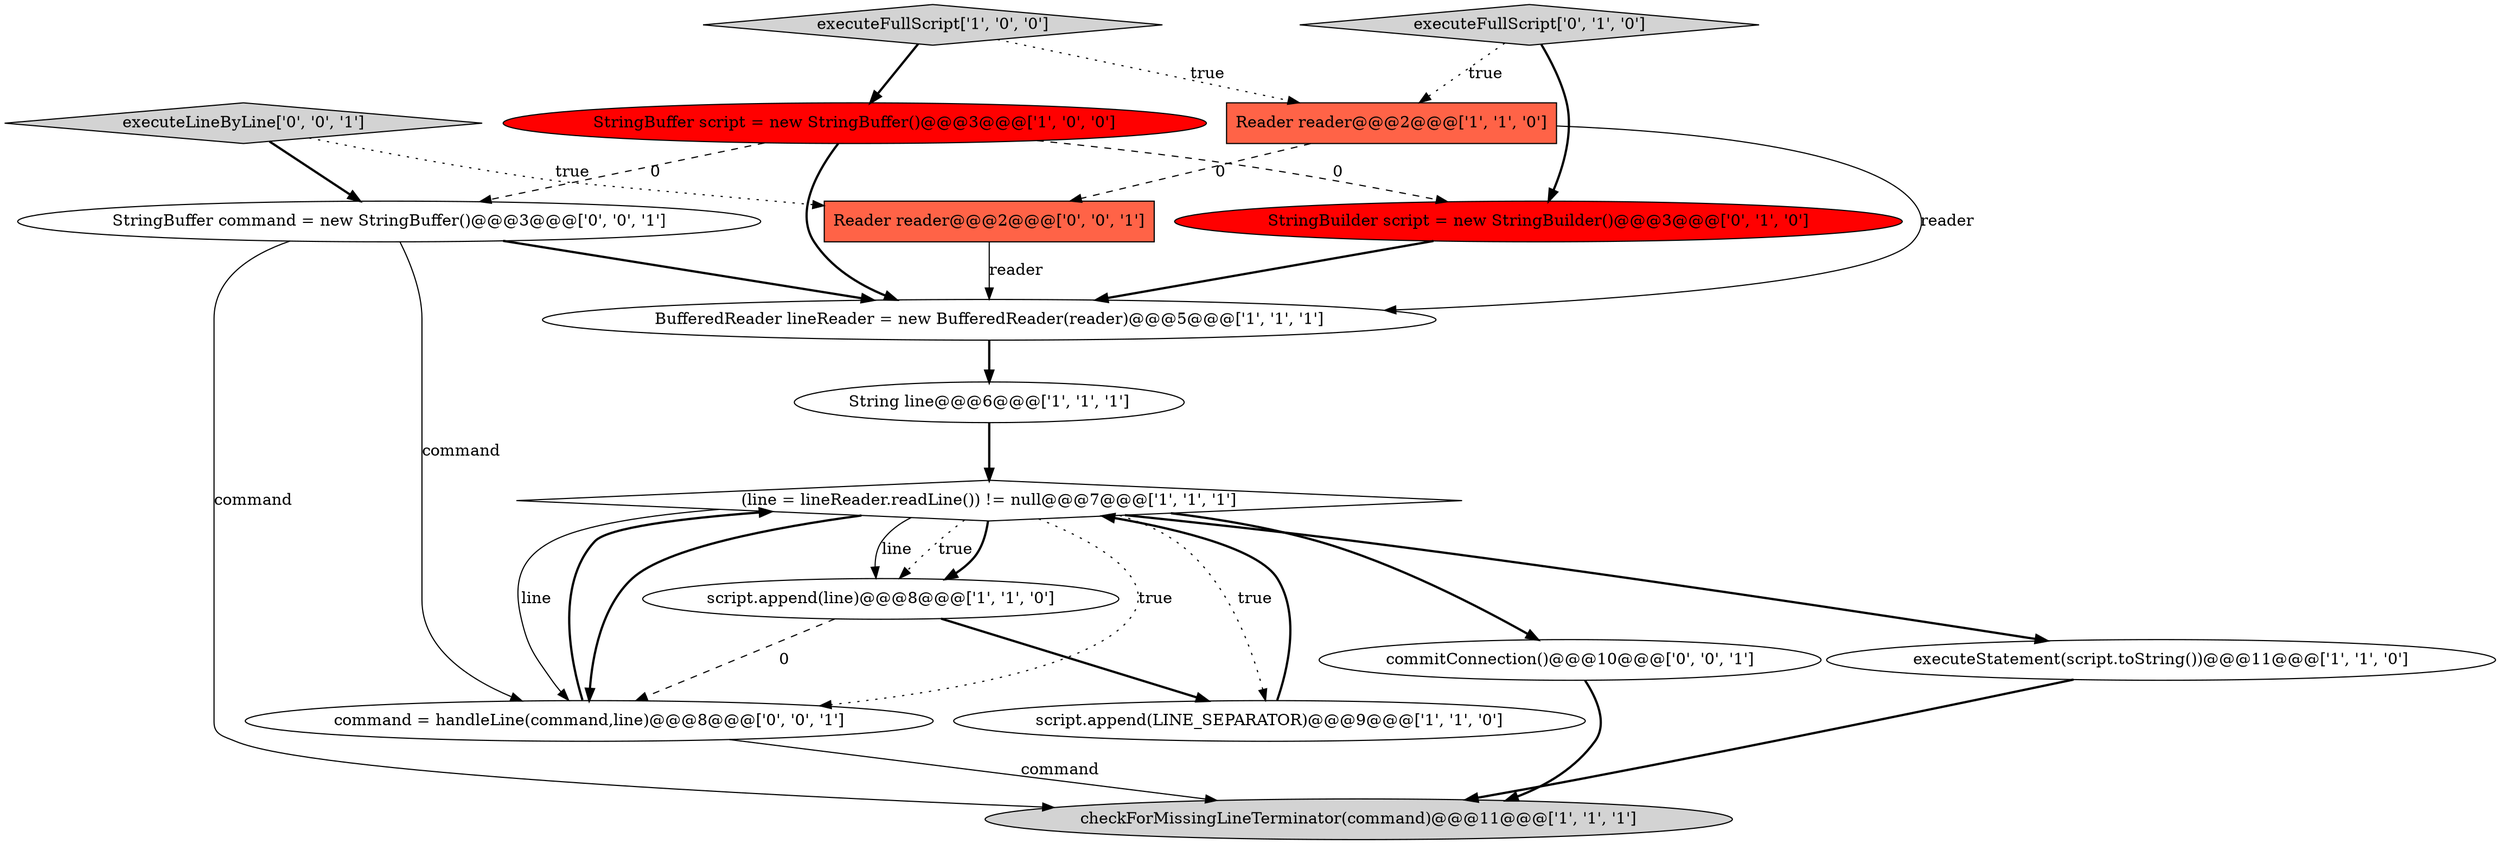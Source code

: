 digraph {
13 [style = filled, label = "commitConnection()@@@10@@@['0', '0', '1']", fillcolor = white, shape = ellipse image = "AAA0AAABBB3BBB"];
1 [style = filled, label = "executeStatement(script.toString())@@@11@@@['1', '1', '0']", fillcolor = white, shape = ellipse image = "AAA0AAABBB1BBB"];
6 [style = filled, label = "StringBuffer script = new StringBuffer()@@@3@@@['1', '0', '0']", fillcolor = red, shape = ellipse image = "AAA1AAABBB1BBB"];
10 [style = filled, label = "executeFullScript['0', '1', '0']", fillcolor = lightgray, shape = diamond image = "AAA0AAABBB2BBB"];
11 [style = filled, label = "StringBuilder script = new StringBuilder()@@@3@@@['0', '1', '0']", fillcolor = red, shape = ellipse image = "AAA1AAABBB2BBB"];
7 [style = filled, label = "script.append(line)@@@8@@@['1', '1', '0']", fillcolor = white, shape = ellipse image = "AAA0AAABBB1BBB"];
5 [style = filled, label = "script.append(LINE_SEPARATOR)@@@9@@@['1', '1', '0']", fillcolor = white, shape = ellipse image = "AAA0AAABBB1BBB"];
2 [style = filled, label = "executeFullScript['1', '0', '0']", fillcolor = lightgray, shape = diamond image = "AAA0AAABBB1BBB"];
12 [style = filled, label = "command = handleLine(command,line)@@@8@@@['0', '0', '1']", fillcolor = white, shape = ellipse image = "AAA0AAABBB3BBB"];
14 [style = filled, label = "StringBuffer command = new StringBuffer()@@@3@@@['0', '0', '1']", fillcolor = white, shape = ellipse image = "AAA0AAABBB3BBB"];
4 [style = filled, label = "(line = lineReader.readLine()) != null@@@7@@@['1', '1', '1']", fillcolor = white, shape = diamond image = "AAA0AAABBB1BBB"];
9 [style = filled, label = "Reader reader@@@2@@@['1', '1', '0']", fillcolor = tomato, shape = box image = "AAA0AAABBB1BBB"];
15 [style = filled, label = "executeLineByLine['0', '0', '1']", fillcolor = lightgray, shape = diamond image = "AAA0AAABBB3BBB"];
3 [style = filled, label = "BufferedReader lineReader = new BufferedReader(reader)@@@5@@@['1', '1', '1']", fillcolor = white, shape = ellipse image = "AAA0AAABBB1BBB"];
16 [style = filled, label = "Reader reader@@@2@@@['0', '0', '1']", fillcolor = tomato, shape = box image = "AAA0AAABBB3BBB"];
8 [style = filled, label = "checkForMissingLineTerminator(command)@@@11@@@['1', '1', '1']", fillcolor = lightgray, shape = ellipse image = "AAA0AAABBB1BBB"];
0 [style = filled, label = "String line@@@6@@@['1', '1', '1']", fillcolor = white, shape = ellipse image = "AAA0AAABBB1BBB"];
14->3 [style = bold, label=""];
6->3 [style = bold, label=""];
4->5 [style = dotted, label="true"];
9->16 [style = dashed, label="0"];
1->8 [style = bold, label=""];
4->7 [style = solid, label="line"];
15->14 [style = bold, label=""];
12->8 [style = solid, label="command"];
2->6 [style = bold, label=""];
4->13 [style = bold, label=""];
14->8 [style = solid, label="command"];
6->11 [style = dashed, label="0"];
4->7 [style = dotted, label="true"];
4->12 [style = solid, label="line"];
6->14 [style = dashed, label="0"];
15->16 [style = dotted, label="true"];
10->9 [style = dotted, label="true"];
4->7 [style = bold, label=""];
3->0 [style = bold, label=""];
16->3 [style = solid, label="reader"];
9->3 [style = solid, label="reader"];
7->5 [style = bold, label=""];
2->9 [style = dotted, label="true"];
12->4 [style = bold, label=""];
11->3 [style = bold, label=""];
0->4 [style = bold, label=""];
5->4 [style = bold, label=""];
7->12 [style = dashed, label="0"];
4->12 [style = bold, label=""];
4->1 [style = bold, label=""];
13->8 [style = bold, label=""];
4->12 [style = dotted, label="true"];
14->12 [style = solid, label="command"];
10->11 [style = bold, label=""];
}
